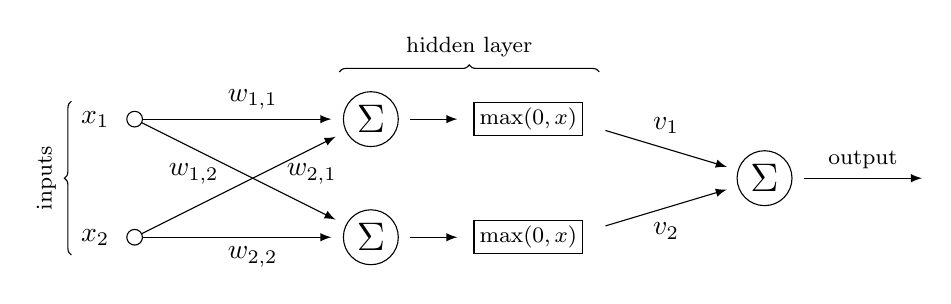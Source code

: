 \begin{tikzpicture}[
init/.style={
	draw,
	circle,
	inner sep=2pt,
	font=\Large,
},
squa/.style={
	draw,
	inner sep=2pt,
	font=\footnotesize
}
]

\node[draw, circle, inner sep=2pt] at (0,0) {};
\node[] (x2) at (-.5,0) {$x_2$};
\draw[-latex, shorten >= 0.5cm, shorten <= 0.1cm] (0,0) -- (3,0) node[midway, below] {$w_{2,2}$};
\node[init] at (3,0) {$\displaystyle\Sigma$};
\draw[-latex, shorten >= 0.9cm, shorten <= 0.5cm] (3,0) -- (5,0);
\node[squa] at (5,0) {$\max(0,x)$};

\node[] (x1) at (-.5,1.5) {$x_1$};
\node[draw, circle, inner sep=2pt] at (0,1.5) {};
\draw[-latex, shorten >= 0.5cm, shorten <= 0.1cm] (0,1.5) -- (3,1.5) node[midway, above] {$w_{1,1}$};
\node[init] (sigma) at (3,1.5) {$\displaystyle\Sigma$};
\draw[-latex, shorten >= 0.9cm, shorten <= 0.5cm] (3,1.5) -- (5,1.5);
\node[squa] (max) at (5,1.5) {$\max(0,x)$};

\draw[-latex, shorten >= 0.5cm, shorten <= 0.1cm] (0,0) -- (3,1.5) node[near end, below=2pt] {$w_{2,1}$};
\draw[-latex, shorten >= 0.5cm, shorten <= 0.1cm] (0,1.5) -- (3,0) node[near start, below=2pt] {$w_{1,2}$};

\draw[-latex, shorten >= 0.5cm, shorten <= 0.5cm] (5.5,0) -- (8,0.75) node[midway, below=2pt] {$v_{2}$};
\draw[-latex, shorten >= 0.5cm, shorten <= 0.5cm] (5.5,1.5) -- (8,0.75) node[midway, above=2pt] {$v_{1}$};
\node[init] at (8,0.75) {$\displaystyle\Sigma$};

\draw[-latex] (8.5,0.75) -- (10, 0.75) node[midway, above] {\footnotesize output};

\draw[decorate,decoration={brace,mirror}] (x1.north west) -- node[sloped, above=-2pt, rotate=180] {\footnotesize inputs} (x2.south west);

\draw[decorate,decoration={brace,mirror}] (5.9, 2.1) -- node[above=2pt] {\footnotesize hidden layer} (2.6,2.1);
\end{tikzpicture}